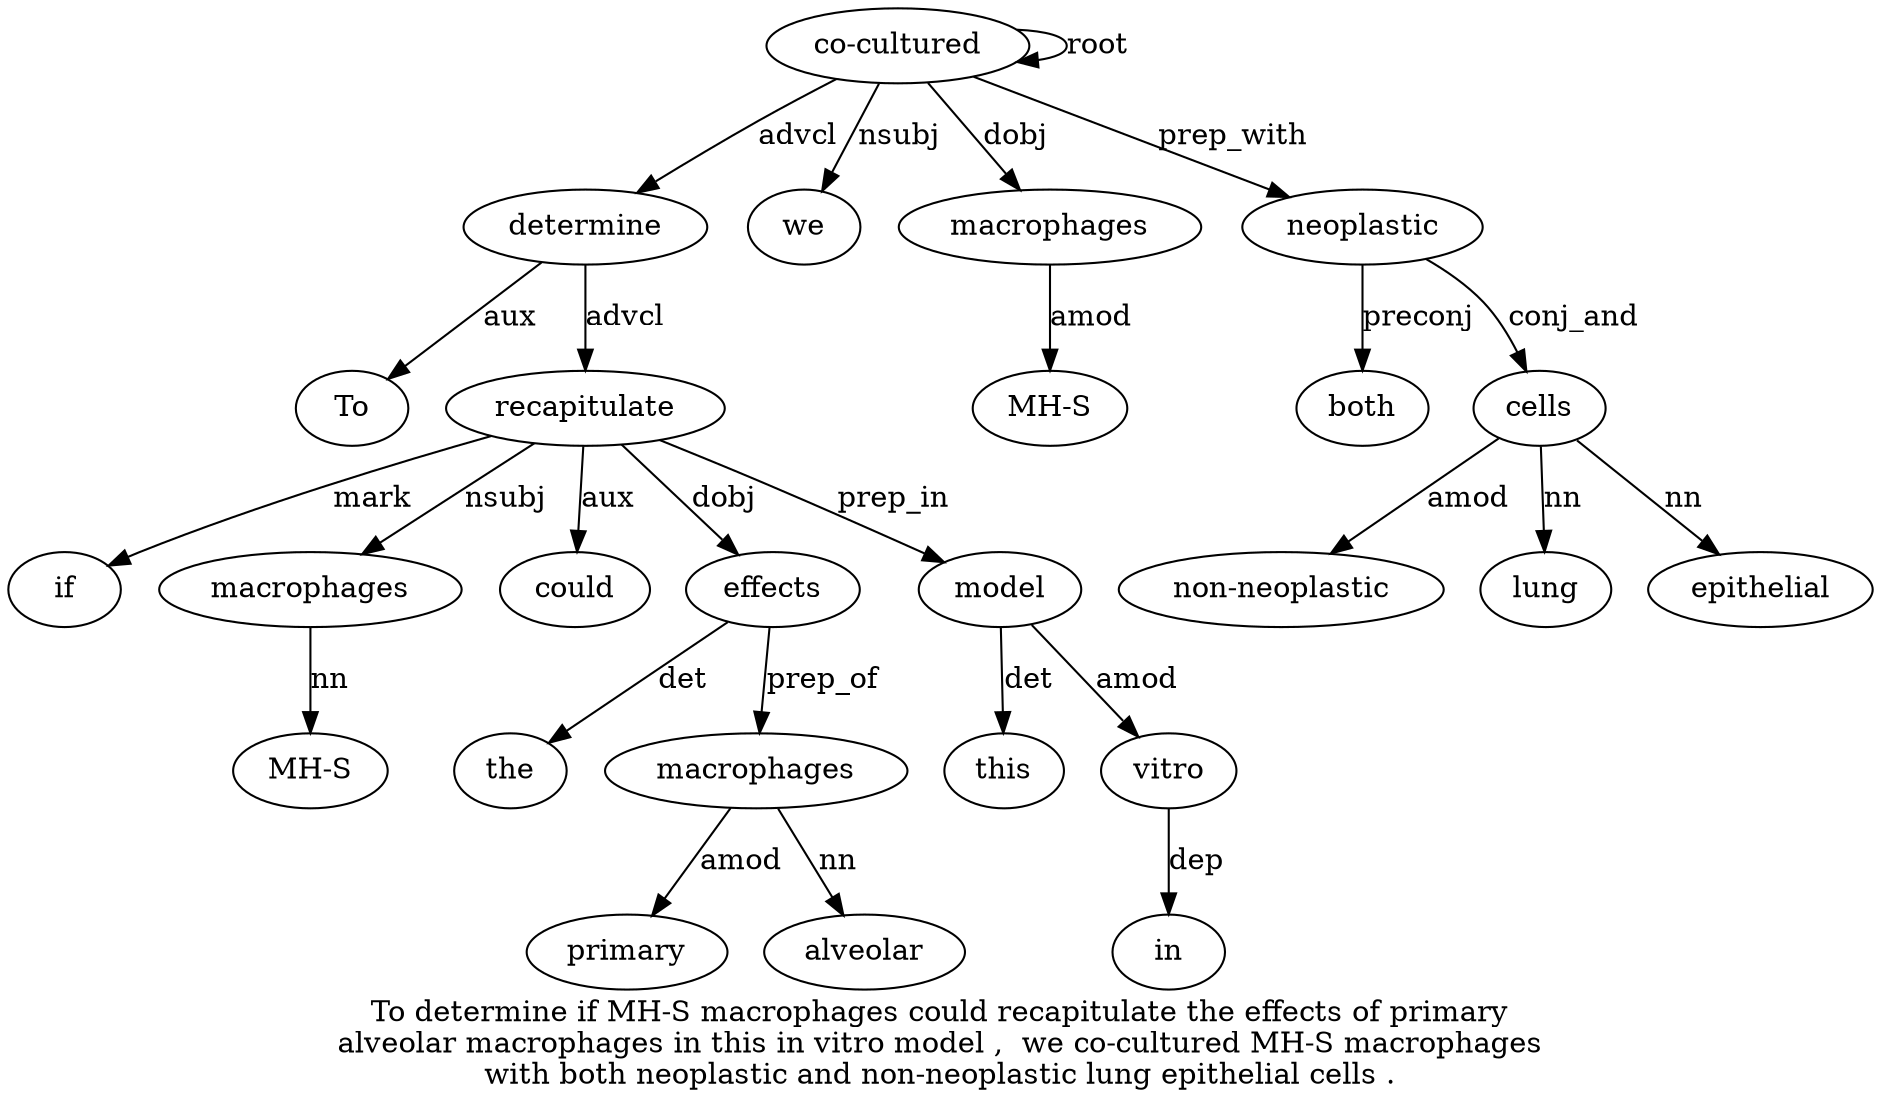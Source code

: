digraph "To determine if MH-S macrophages could recapitulate the effects of primary alveolar macrophages in this in vitro model ,  we co-cultured MH-S macrophages with both neoplastic and non-neoplastic lung epithelial cells ." {
label="To determine if MH-S macrophages could recapitulate the effects of primary
alveolar macrophages in this in vitro model ,  we co-cultured MH-S macrophages
with both neoplastic and non-neoplastic lung epithelial cells .";
determine2 [style=filled, fillcolor=white, label=determine];
To1 [style=filled, fillcolor=white, label=To];
determine2 -> To1  [label=aux];
"co-cultured21" [style=filled, fillcolor=white, label="co-cultured"];
"co-cultured21" -> determine2  [label=advcl];
recapitulate7 [style=filled, fillcolor=white, label=recapitulate];
if3 [style=filled, fillcolor=white, label=if];
recapitulate7 -> if3  [label=mark];
macrophages5 [style=filled, fillcolor=white, label=macrophages];
"MH-S4" [style=filled, fillcolor=white, label="MH-S"];
macrophages5 -> "MH-S4"  [label=nn];
recapitulate7 -> macrophages5  [label=nsubj];
could6 [style=filled, fillcolor=white, label=could];
recapitulate7 -> could6  [label=aux];
determine2 -> recapitulate7  [label=advcl];
effects9 [style=filled, fillcolor=white, label=effects];
the8 [style=filled, fillcolor=white, label=the];
effects9 -> the8  [label=det];
recapitulate7 -> effects9  [label=dobj];
macrophages13 [style=filled, fillcolor=white, label=macrophages];
primary11 [style=filled, fillcolor=white, label=primary];
macrophages13 -> primary11  [label=amod];
alveolar12 [style=filled, fillcolor=white, label=alveolar];
macrophages13 -> alveolar12  [label=nn];
effects9 -> macrophages13  [label=prep_of];
model18 [style=filled, fillcolor=white, label=model];
this15 [style=filled, fillcolor=white, label=this];
model18 -> this15  [label=det];
vitro17 [style=filled, fillcolor=white, label=vitro];
in16 [style=filled, fillcolor=white, label=in];
vitro17 -> in16  [label=dep];
model18 -> vitro17  [label=amod];
recapitulate7 -> model18  [label=prep_in];
we20 [style=filled, fillcolor=white, label=we];
"co-cultured21" -> we20  [label=nsubj];
"co-cultured21" -> "co-cultured21"  [label=root];
macrophages23 [style=filled, fillcolor=white, label=macrophages];
"MH-S22" [style=filled, fillcolor=white, label="MH-S"];
macrophages23 -> "MH-S22"  [label=amod];
"co-cultured21" -> macrophages23  [label=dobj];
neoplastic26 [style=filled, fillcolor=white, label=neoplastic];
both25 [style=filled, fillcolor=white, label=both];
neoplastic26 -> both25  [label=preconj];
"co-cultured21" -> neoplastic26  [label=prep_with];
cells31 [style=filled, fillcolor=white, label=cells];
"non-neoplastic28" [style=filled, fillcolor=white, label="non-neoplastic"];
cells31 -> "non-neoplastic28"  [label=amod];
lung29 [style=filled, fillcolor=white, label=lung];
cells31 -> lung29  [label=nn];
epithelial30 [style=filled, fillcolor=white, label=epithelial];
cells31 -> epithelial30  [label=nn];
neoplastic26 -> cells31  [label=conj_and];
}
